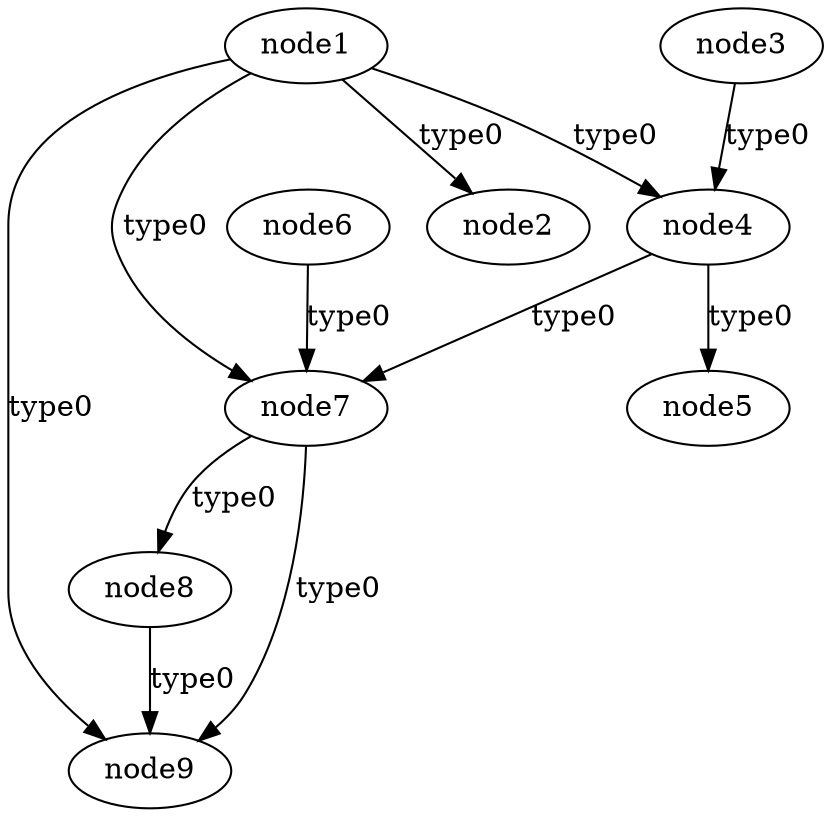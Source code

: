digraph G { 
    node1 -> node2 [label="type0"];
    node1 -> node7 [label="type0"];
    node1 -> node4 [label="type0"];
    node1 -> node9 [label="type0"];
    node3 -> node4 [label="type0"];
    node4 -> node5 [label="type0"];
    node4 -> node7 [label="type0"];
    node6 -> node7 [label="type0"];
    node7 -> node8 [label="type0"];
    node7 -> node9 [label="type0"];
    node8 -> node9 [label="type0"];
}
